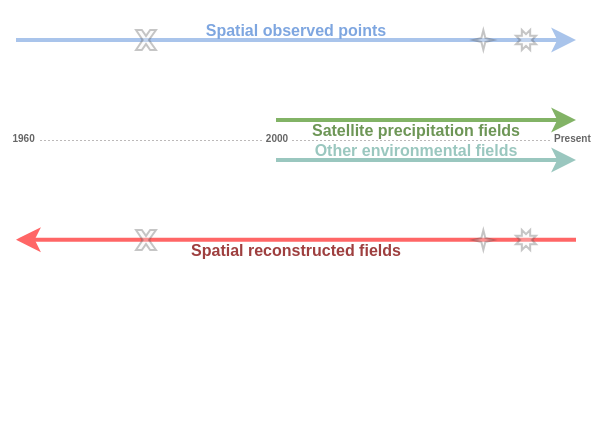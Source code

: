 <mxfile version="24.2.2" type="github">
  <diagram name="Page-1" id="4IdwQHLyeH34mbb2Q6S3">
    <mxGraphModel dx="330" dy="223" grid="1" gridSize="10" guides="1" tooltips="1" connect="1" arrows="1" fold="1" page="1" pageScale="1" pageWidth="850" pageHeight="1100" math="0" shadow="0">
      <root>
        <mxCell id="0" />
        <mxCell id="1" parent="0" />
        <mxCell id="3dpT5LcztG0tZHHumZSf-3" value="" style="endArrow=classic;html=1;rounded=0;strokeWidth=2;strokeColor=#A9C4EB;" parent="1" edge="1">
          <mxGeometry width="50" height="50" relative="1" as="geometry">
            <mxPoint x="240" y="360" as="sourcePoint" />
            <mxPoint x="520" y="360" as="targetPoint" />
          </mxGeometry>
        </mxCell>
        <mxCell id="3dpT5LcztG0tZHHumZSf-13" value="&lt;p style=&quot;line-height: 100%;&quot;&gt;&lt;br&gt;&lt;/p&gt;" style="edgeLabel;html=1;align=center;verticalAlign=middle;resizable=0;points=[];" parent="3dpT5LcztG0tZHHumZSf-3" vertex="1" connectable="0">
          <mxGeometry x="-0.061" y="-1" relative="1" as="geometry">
            <mxPoint x="119" y="30" as="offset" />
          </mxGeometry>
        </mxCell>
        <mxCell id="3dpT5LcztG0tZHHumZSf-16" value="&lt;b style=&quot;forced-color-adjust: none; color: rgb(158, 63, 63); font-family: Helvetica; font-size: 8px; font-style: normal; font-variant-ligatures: normal; font-variant-caps: normal; letter-spacing: normal; orphans: 2; text-indent: 0px; text-transform: none; widows: 2; word-spacing: 0px; -webkit-text-stroke-width: 0px; white-space: nowrap; text-decoration-thickness: initial; text-decoration-style: initial; text-decoration-color: initial;&quot;&gt;Spatial reconstructed fields&lt;/b&gt;" style="text;whiteSpace=wrap;html=1;align=center;" parent="1" vertex="1">
          <mxGeometry x="310" y="450" width="140" height="40" as="geometry" />
        </mxCell>
        <mxCell id="3dpT5LcztG0tZHHumZSf-19" value="&lt;b style=&quot;forced-color-adjust: none; color: rgb(126, 166, 224); font-family: Helvetica; font-style: normal; font-variant-ligatures: normal; font-variant-caps: normal; letter-spacing: normal; orphans: 2; text-indent: 0px; text-transform: none; widows: 2; word-spacing: 0px; -webkit-text-stroke-width: 0px; white-space: nowrap; text-decoration-thickness: initial; text-decoration-style: initial; text-decoration-color: initial; font-size: 8px;&quot;&gt;Spatial observed points&lt;/b&gt;" style="text;whiteSpace=wrap;html=1;align=center;" parent="1" vertex="1">
          <mxGeometry x="320" y="340" width="120" height="40" as="geometry" />
        </mxCell>
        <mxCell id="3dpT5LcztG0tZHHumZSf-22" value="&lt;b style=&quot;forced-color-adjust: none; color: rgb(109, 150, 86); font-family: Helvetica; font-style: normal; font-variant-ligatures: normal; font-variant-caps: normal; letter-spacing: normal; orphans: 2; text-indent: 0px; text-transform: none; widows: 2; word-spacing: 0px; -webkit-text-stroke-width: 0px; white-space: nowrap; text-decoration-thickness: initial; text-decoration-style: initial; text-decoration-color: initial; font-size: 8px;&quot;&gt;Satellite precipitation fields&lt;/b&gt;" style="text;whiteSpace=wrap;html=1;align=center;" parent="1" vertex="1">
          <mxGeometry x="370" y="390" width="140" height="40" as="geometry" />
        </mxCell>
        <mxCell id="3dpT5LcztG0tZHHumZSf-24" value="&lt;b style=&quot;forced-color-adjust: none; font-family: Helvetica; font-style: normal; font-variant-ligatures: normal; font-variant-caps: normal; letter-spacing: normal; orphans: 2; text-indent: 0px; text-transform: none; widows: 2; word-spacing: 0px; -webkit-text-stroke-width: 0px; white-space: nowrap; text-decoration-thickness: initial; text-decoration-style: initial; text-decoration-color: initial; font-size: 8px;&quot;&gt;&lt;font color=&quot;#9ac7bf&quot;&gt;Other environmental fields&lt;/font&gt;&lt;/b&gt;" style="text;whiteSpace=wrap;html=1;align=center;" parent="1" vertex="1">
          <mxGeometry x="365" y="400" width="150" height="40" as="geometry" />
        </mxCell>
        <mxCell id="3dpT5LcztG0tZHHumZSf-36" value="" style="verticalLabelPosition=bottom;verticalAlign=top;html=1;shape=mxgraph.basic.x;opacity=30;fillColor=#f5f5f5;fontColor=#333333;strokeColor=#424242;" parent="1" vertex="1">
          <mxGeometry x="300" y="355" width="10" height="10" as="geometry" />
        </mxCell>
        <mxCell id="3dpT5LcztG0tZHHumZSf-39" value="" style="verticalLabelPosition=bottom;verticalAlign=top;html=1;shape=mxgraph.basic.4_point_star_2;dx=0.8;opacity=30;fillColor=#f5f5f5;fontColor=#333333;strokeColor=#424242;" parent="1" vertex="1">
          <mxGeometry x="468.67" y="355" width="10" height="10" as="geometry" />
        </mxCell>
        <mxCell id="3dpT5LcztG0tZHHumZSf-50" value="" style="endArrow=classic;html=1;rounded=0;strokeWidth=2;strokeColor=#FF6666;" parent="1" edge="1">
          <mxGeometry width="50" height="50" relative="1" as="geometry">
            <mxPoint x="520" y="459.83" as="sourcePoint" />
            <mxPoint x="240" y="459.83" as="targetPoint" />
          </mxGeometry>
        </mxCell>
        <mxCell id="3dpT5LcztG0tZHHumZSf-51" value="&lt;p style=&quot;line-height: 100%;&quot;&gt;&lt;br&gt;&lt;/p&gt;" style="edgeLabel;html=1;align=center;verticalAlign=middle;resizable=0;points=[];" parent="3dpT5LcztG0tZHHumZSf-50" vertex="1" connectable="0">
          <mxGeometry x="-0.061" y="-1" relative="1" as="geometry">
            <mxPoint x="129" y="85" as="offset" />
          </mxGeometry>
        </mxCell>
        <mxCell id="3dpT5LcztG0tZHHumZSf-49" value="" style="verticalLabelPosition=bottom;verticalAlign=top;html=1;shape=mxgraph.basic.4_point_star_2;dx=0.8;opacity=30;fillColor=#f5f5f5;fontColor=#333333;strokeColor=#424242;" parent="1" vertex="1">
          <mxGeometry x="468.67" y="455" width="10" height="10" as="geometry" />
        </mxCell>
        <mxCell id="3dpT5LcztG0tZHHumZSf-52" value="" style="verticalLabelPosition=bottom;verticalAlign=top;html=1;shape=mxgraph.basic.x;opacity=30;fillColor=#f5f5f5;fontColor=#333333;strokeColor=#424242;" parent="1" vertex="1">
          <mxGeometry x="300" y="455" width="10" height="10" as="geometry" />
        </mxCell>
        <mxCell id="tnBxVDIb8dUsLE7qSaGx-1" value="" style="endArrow=none;dashed=1;html=1;dashPattern=1 3;strokeWidth=0.5;rounded=0;strokeColor=#797272;fontColor=#616161;" parent="1" edge="1">
          <mxGeometry width="50" height="50" relative="1" as="geometry">
            <mxPoint x="240" y="410" as="sourcePoint" />
            <mxPoint x="520" y="410" as="targetPoint" />
          </mxGeometry>
        </mxCell>
        <mxCell id="tnBxVDIb8dUsLE7qSaGx-8" value="&lt;sup&gt;&lt;font style=&quot;font-size: 5px;&quot;&gt;&lt;b&gt;1960&amp;nbsp;&lt;/b&gt;&lt;/font&gt;&lt;/sup&gt;" style="edgeLabel;html=1;align=center;verticalAlign=middle;resizable=0;points=[];fontColor=#666666;" parent="tnBxVDIb8dUsLE7qSaGx-1" vertex="1" connectable="0">
          <mxGeometry x="-0.97" relative="1" as="geometry">
            <mxPoint as="offset" />
          </mxGeometry>
        </mxCell>
        <mxCell id="tnBxVDIb8dUsLE7qSaGx-12" value="&lt;sup&gt;&lt;font style=&quot;font-size: 5px;&quot;&gt;&lt;b&gt;&amp;nbsp;2000&amp;nbsp;&lt;/b&gt;&lt;/font&gt;&lt;/sup&gt;" style="edgeLabel;html=1;align=center;verticalAlign=middle;resizable=0;points=[];fontColor=#666666;" parent="tnBxVDIb8dUsLE7qSaGx-1" vertex="1" connectable="0">
          <mxGeometry x="-0.158" relative="1" as="geometry">
            <mxPoint x="12" as="offset" />
          </mxGeometry>
        </mxCell>
        <mxCell id="tnBxVDIb8dUsLE7qSaGx-13" value="&lt;sup&gt;&lt;font style=&quot;font-size: 5px;&quot;&gt;&amp;nbsp;&lt;b&gt;Present&lt;/b&gt;&lt;/font&gt;&lt;/sup&gt;" style="edgeLabel;html=1;align=center;verticalAlign=middle;resizable=0;points=[];fontColor=#666666;" parent="tnBxVDIb8dUsLE7qSaGx-1" vertex="1" connectable="0">
          <mxGeometry x="0.98" relative="1" as="geometry">
            <mxPoint as="offset" />
          </mxGeometry>
        </mxCell>
        <mxCell id="3dpT5LcztG0tZHHumZSf-5" value="" style="endArrow=classic;html=1;rounded=0;strokeWidth=2;strokeColor=#82b366;fillColor=#d5e8d4;" parent="1" edge="1">
          <mxGeometry width="50" height="50" relative="1" as="geometry">
            <mxPoint x="370" y="400" as="sourcePoint" />
            <mxPoint x="520" y="400" as="targetPoint" />
          </mxGeometry>
        </mxCell>
        <mxCell id="3dpT5LcztG0tZHHumZSf-23" value="" style="endArrow=classic;html=1;rounded=0;strokeWidth=2;strokeColor=#9AC7BF;fillColor=#d5e8d4;" parent="1" edge="1">
          <mxGeometry width="50" height="50" relative="1" as="geometry">
            <mxPoint x="370" y="420" as="sourcePoint" />
            <mxPoint x="520" y="420" as="targetPoint" />
          </mxGeometry>
        </mxCell>
        <mxCell id="tnBxVDIb8dUsLE7qSaGx-15" value="" style="verticalLabelPosition=bottom;verticalAlign=top;html=1;shape=mxgraph.basic.8_point_star;fillColor=#f5f5f5;fontColor=#333333;strokeColor=#424242;opacity=30;" parent="1" vertex="1">
          <mxGeometry x="490" y="355" width="10" height="10" as="geometry" />
        </mxCell>
        <mxCell id="tnBxVDIb8dUsLE7qSaGx-18" value="" style="verticalLabelPosition=bottom;verticalAlign=top;html=1;shape=mxgraph.basic.8_point_star;fillColor=#f5f5f5;fontColor=#333333;strokeColor=#424242;opacity=30;" parent="1" vertex="1">
          <mxGeometry x="490" y="455" width="10" height="10" as="geometry" />
        </mxCell>
      </root>
    </mxGraphModel>
  </diagram>
</mxfile>
